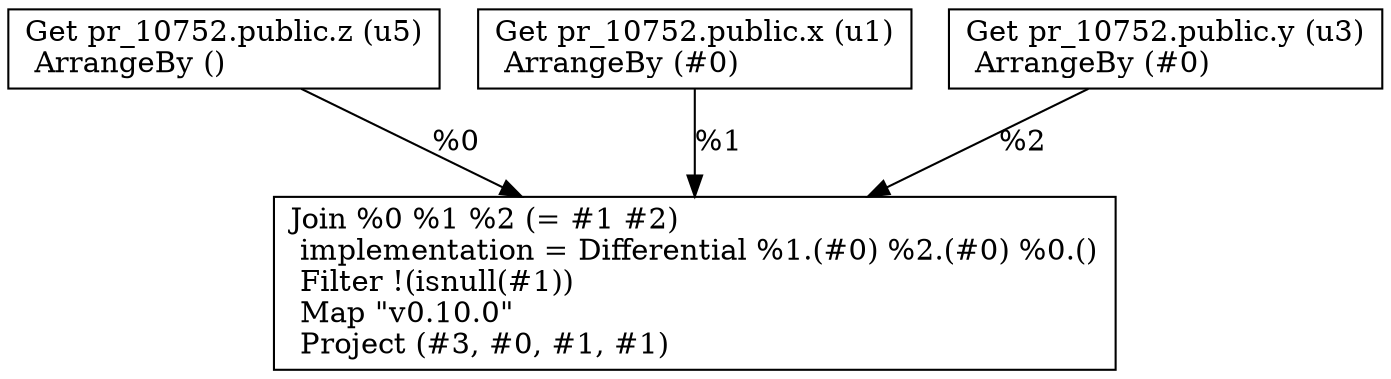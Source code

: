 digraph G {
    node0 [shape = record, label=" Get pr_10752.public.z (u5)\l ArrangeBy ()\l"]
    node1 [shape = record, label=" Get pr_10752.public.x (u1)\l ArrangeBy (#0)\l"]
    node2 [shape = record, label=" Get pr_10752.public.y (u3)\l ArrangeBy (#0)\l"]
    node3 [shape = record, label=" Join %0 %1 %2 (= #1 #2)\l  implementation = Differential %1.(#0) %2.(#0) %0.()\l Filter !(isnull(#1))\l Map \"v0.10.0\"\l Project (#3, #0, #1, #1)\l"]
    node2 -> node3 [label = "%2\l"]
    node1 -> node3 [label = "%1\l"]
    node0 -> node3 [label = "%0\l"]
}

